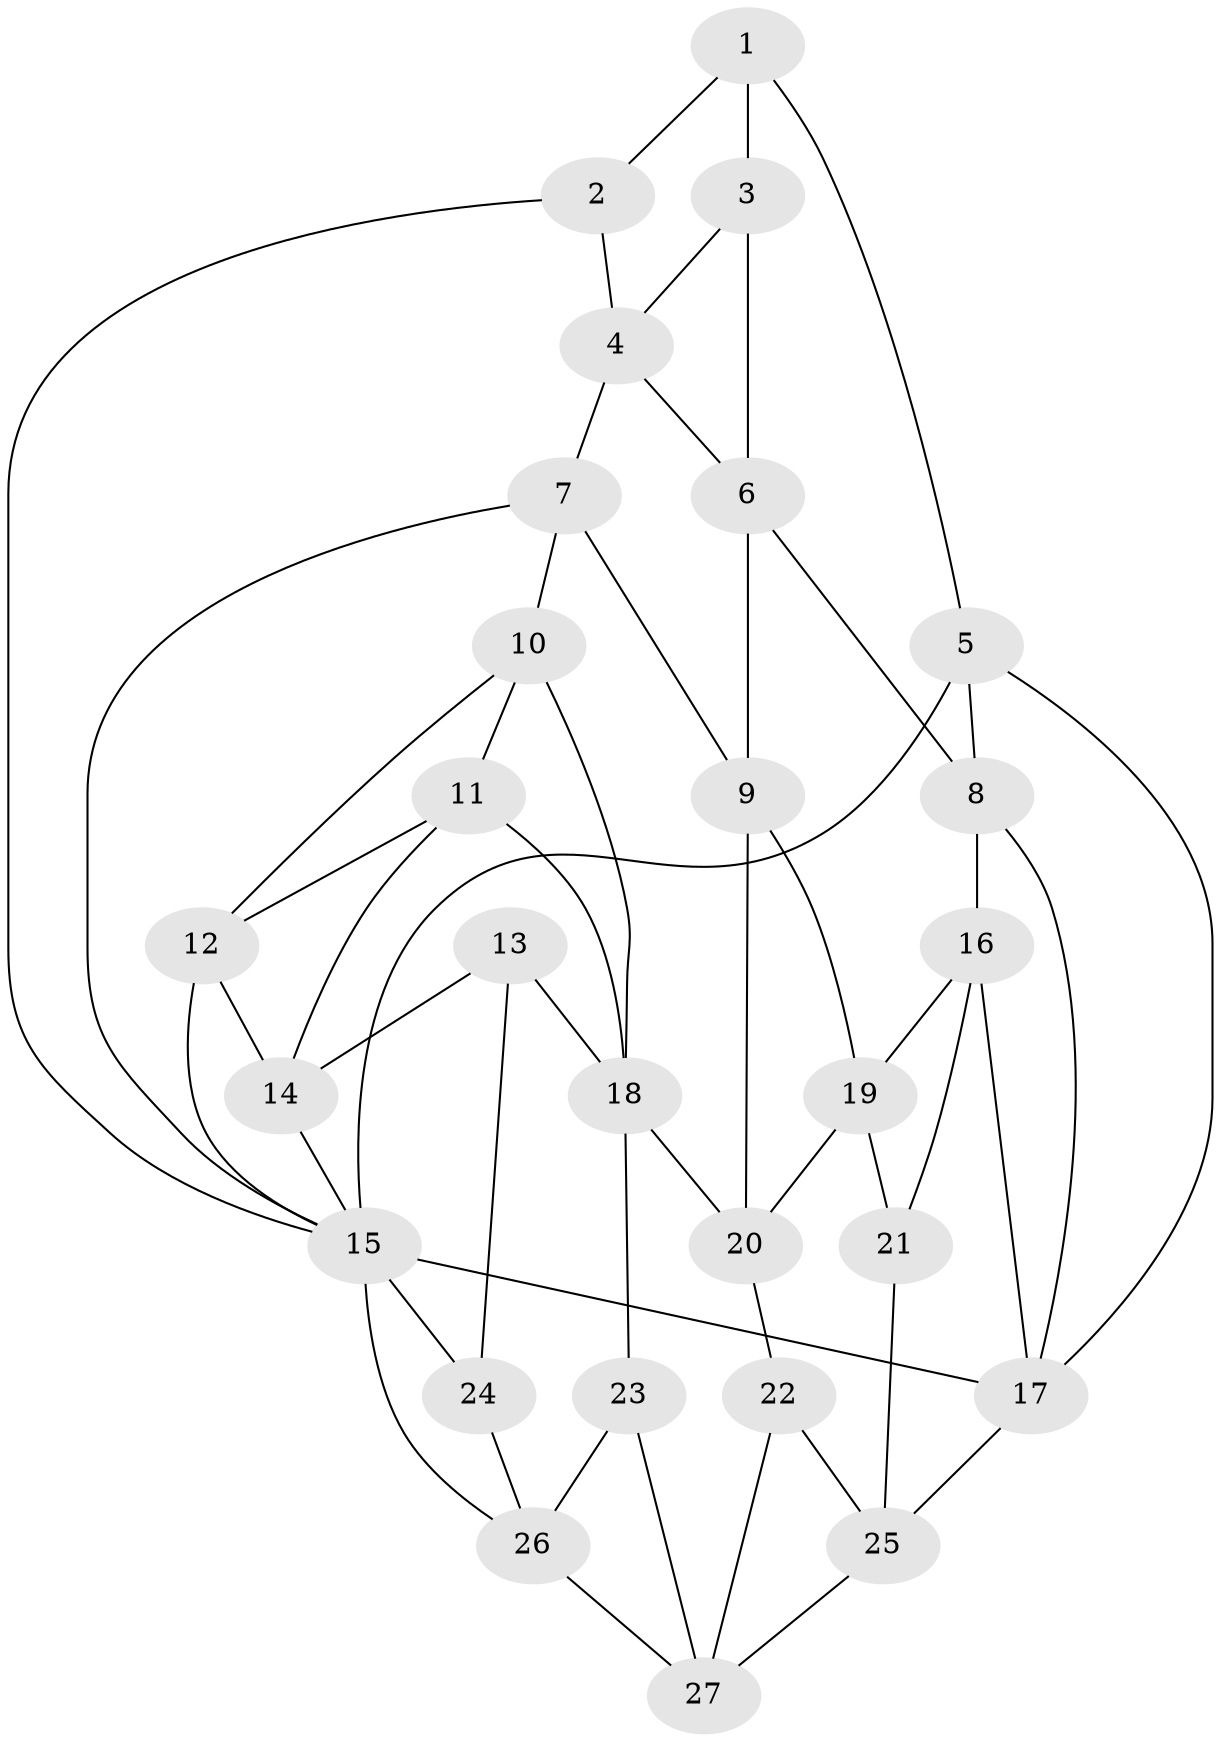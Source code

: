 // original degree distribution, {3: 0.037037037037037035, 5: 0.5555555555555556, 4: 0.2222222222222222, 6: 0.18518518518518517}
// Generated by graph-tools (version 1.1) at 2025/51/03/09/25 03:51:11]
// undirected, 27 vertices, 53 edges
graph export_dot {
graph [start="1"]
  node [color=gray90,style=filled];
  1;
  2;
  3;
  4;
  5;
  6;
  7;
  8;
  9;
  10;
  11;
  12;
  13;
  14;
  15;
  16;
  17;
  18;
  19;
  20;
  21;
  22;
  23;
  24;
  25;
  26;
  27;
  1 -- 2 [weight=1.0];
  1 -- 3 [weight=1.0];
  1 -- 5 [weight=1.0];
  2 -- 4 [weight=1.0];
  2 -- 15 [weight=1.0];
  3 -- 4 [weight=1.0];
  3 -- 6 [weight=1.0];
  4 -- 6 [weight=1.0];
  4 -- 7 [weight=1.0];
  5 -- 8 [weight=1.0];
  5 -- 15 [weight=1.0];
  5 -- 17 [weight=1.0];
  6 -- 8 [weight=1.0];
  6 -- 9 [weight=1.0];
  7 -- 9 [weight=1.0];
  7 -- 10 [weight=1.0];
  7 -- 15 [weight=1.0];
  8 -- 16 [weight=1.0];
  8 -- 17 [weight=1.0];
  9 -- 19 [weight=1.0];
  9 -- 20 [weight=1.0];
  10 -- 11 [weight=1.0];
  10 -- 12 [weight=1.0];
  10 -- 18 [weight=1.0];
  11 -- 12 [weight=1.0];
  11 -- 14 [weight=1.0];
  11 -- 18 [weight=1.0];
  12 -- 14 [weight=1.0];
  12 -- 15 [weight=1.0];
  13 -- 14 [weight=1.0];
  13 -- 18 [weight=2.0];
  13 -- 24 [weight=1.0];
  14 -- 15 [weight=1.0];
  15 -- 17 [weight=2.0];
  15 -- 24 [weight=1.0];
  15 -- 26 [weight=1.0];
  16 -- 17 [weight=1.0];
  16 -- 19 [weight=1.0];
  16 -- 21 [weight=1.0];
  17 -- 25 [weight=1.0];
  18 -- 20 [weight=1.0];
  18 -- 23 [weight=1.0];
  19 -- 20 [weight=1.0];
  19 -- 21 [weight=1.0];
  20 -- 22 [weight=1.0];
  21 -- 25 [weight=1.0];
  22 -- 25 [weight=1.0];
  22 -- 27 [weight=1.0];
  23 -- 26 [weight=1.0];
  23 -- 27 [weight=1.0];
  24 -- 26 [weight=1.0];
  25 -- 27 [weight=1.0];
  26 -- 27 [weight=1.0];
}
